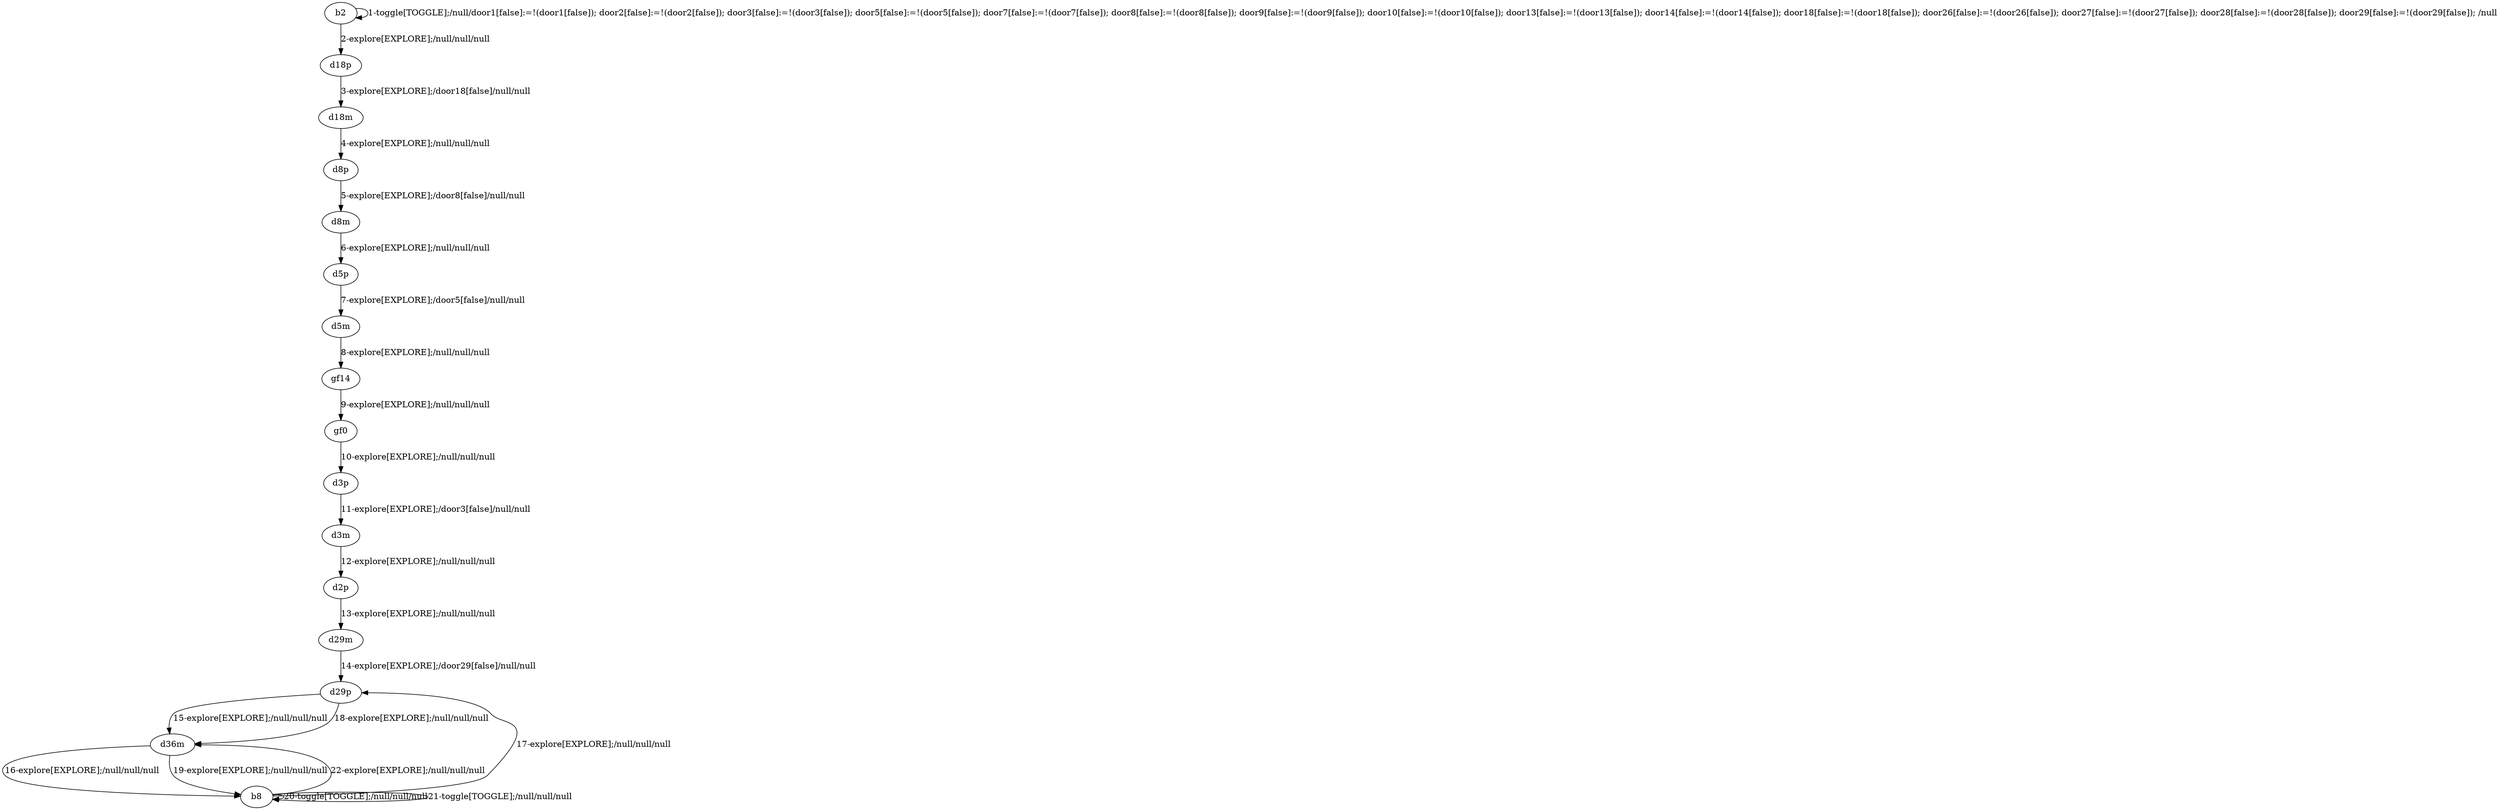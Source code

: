 # Total number of goals covered by this test: 2
# gf0 --> d3p
# b8 --> d29p

digraph g {
"b2" -> "b2" [label = "1-toggle[TOGGLE];/null/door1[false]:=!(door1[false]); door2[false]:=!(door2[false]); door3[false]:=!(door3[false]); door5[false]:=!(door5[false]); door7[false]:=!(door7[false]); door8[false]:=!(door8[false]); door9[false]:=!(door9[false]); door10[false]:=!(door10[false]); door13[false]:=!(door13[false]); door14[false]:=!(door14[false]); door18[false]:=!(door18[false]); door26[false]:=!(door26[false]); door27[false]:=!(door27[false]); door28[false]:=!(door28[false]); door29[false]:=!(door29[false]); /null"];
"b2" -> "d18p" [label = "2-explore[EXPLORE];/null/null/null"];
"d18p" -> "d18m" [label = "3-explore[EXPLORE];/door18[false]/null/null"];
"d18m" -> "d8p" [label = "4-explore[EXPLORE];/null/null/null"];
"d8p" -> "d8m" [label = "5-explore[EXPLORE];/door8[false]/null/null"];
"d8m" -> "d5p" [label = "6-explore[EXPLORE];/null/null/null"];
"d5p" -> "d5m" [label = "7-explore[EXPLORE];/door5[false]/null/null"];
"d5m" -> "gf14" [label = "8-explore[EXPLORE];/null/null/null"];
"gf14" -> "gf0" [label = "9-explore[EXPLORE];/null/null/null"];
"gf0" -> "d3p" [label = "10-explore[EXPLORE];/null/null/null"];
"d3p" -> "d3m" [label = "11-explore[EXPLORE];/door3[false]/null/null"];
"d3m" -> "d2p" [label = "12-explore[EXPLORE];/null/null/null"];
"d2p" -> "d29m" [label = "13-explore[EXPLORE];/null/null/null"];
"d29m" -> "d29p" [label = "14-explore[EXPLORE];/door29[false]/null/null"];
"d29p" -> "d36m" [label = "15-explore[EXPLORE];/null/null/null"];
"d36m" -> "b8" [label = "16-explore[EXPLORE];/null/null/null"];
"b8" -> "d29p" [label = "17-explore[EXPLORE];/null/null/null"];
"d29p" -> "d36m" [label = "18-explore[EXPLORE];/null/null/null"];
"d36m" -> "b8" [label = "19-explore[EXPLORE];/null/null/null"];
"b8" -> "b8" [label = "20-toggle[TOGGLE];/null/null/null"];
"b8" -> "b8" [label = "21-toggle[TOGGLE];/null/null/null"];
"b8" -> "d36m" [label = "22-explore[EXPLORE];/null/null/null"];
}